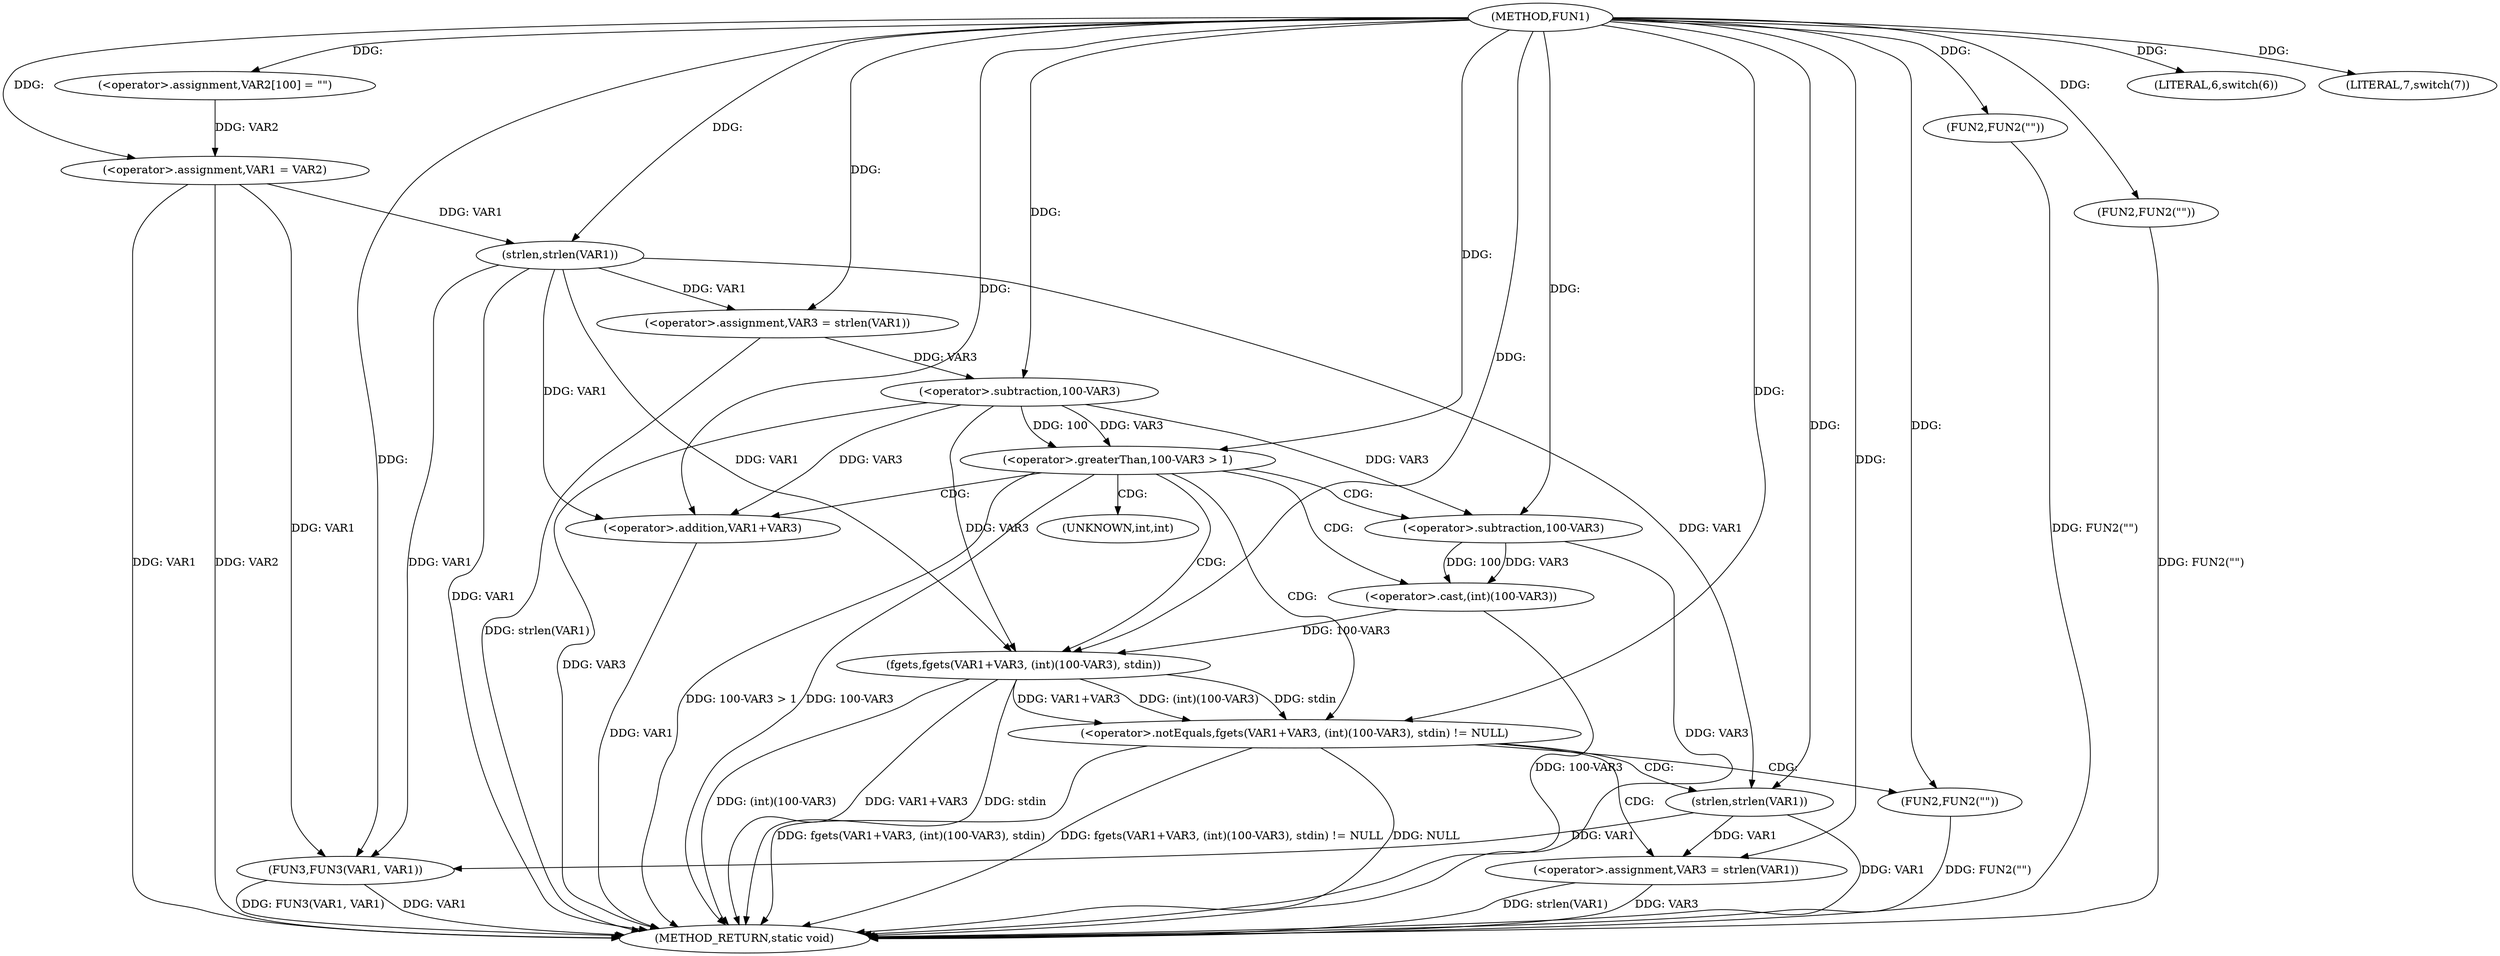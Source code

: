 digraph FUN1 {  
"1000100" [label = "(METHOD,FUN1)" ]
"1000167" [label = "(METHOD_RETURN,static void)" ]
"1000104" [label = "(<operator>.assignment,VAR2[100] = \"\")" ]
"1000107" [label = "(<operator>.assignment,VAR1 = VAR2)" ]
"1000111" [label = "(LITERAL,6,switch(6))" ]
"1000116" [label = "(<operator>.assignment,VAR3 = strlen(VAR1))" ]
"1000118" [label = "(strlen,strlen(VAR1))" ]
"1000121" [label = "(<operator>.greaterThan,100-VAR3 > 1)" ]
"1000122" [label = "(<operator>.subtraction,100-VAR3)" ]
"1000128" [label = "(<operator>.notEquals,fgets(VAR1+VAR3, (int)(100-VAR3), stdin) != NULL)" ]
"1000129" [label = "(fgets,fgets(VAR1+VAR3, (int)(100-VAR3), stdin))" ]
"1000130" [label = "(<operator>.addition,VAR1+VAR3)" ]
"1000133" [label = "(<operator>.cast,(int)(100-VAR3))" ]
"1000135" [label = "(<operator>.subtraction,100-VAR3)" ]
"1000141" [label = "(<operator>.assignment,VAR3 = strlen(VAR1))" ]
"1000143" [label = "(strlen,strlen(VAR1))" ]
"1000148" [label = "(FUN2,FUN2(\"\"))" ]
"1000152" [label = "(FUN2,FUN2(\"\"))" ]
"1000156" [label = "(LITERAL,7,switch(7))" ]
"1000159" [label = "(FUN3,FUN3(VAR1, VAR1))" ]
"1000164" [label = "(FUN2,FUN2(\"\"))" ]
"1000134" [label = "(UNKNOWN,int,int)" ]
  "1000159" -> "1000167"  [ label = "DDG: FUN3(VAR1, VAR1)"] 
  "1000141" -> "1000167"  [ label = "DDG: VAR3"] 
  "1000107" -> "1000167"  [ label = "DDG: VAR1"] 
  "1000159" -> "1000167"  [ label = "DDG: VAR1"] 
  "1000152" -> "1000167"  [ label = "DDG: FUN2(\"\")"] 
  "1000121" -> "1000167"  [ label = "DDG: 100-VAR3 > 1"] 
  "1000148" -> "1000167"  [ label = "DDG: FUN2(\"\")"] 
  "1000116" -> "1000167"  [ label = "DDG: strlen(VAR1)"] 
  "1000129" -> "1000167"  [ label = "DDG: (int)(100-VAR3)"] 
  "1000133" -> "1000167"  [ label = "DDG: 100-VAR3"] 
  "1000118" -> "1000167"  [ label = "DDG: VAR1"] 
  "1000129" -> "1000167"  [ label = "DDG: VAR1+VAR3"] 
  "1000164" -> "1000167"  [ label = "DDG: FUN2(\"\")"] 
  "1000128" -> "1000167"  [ label = "DDG: NULL"] 
  "1000128" -> "1000167"  [ label = "DDG: fgets(VAR1+VAR3, (int)(100-VAR3), stdin)"] 
  "1000143" -> "1000167"  [ label = "DDG: VAR1"] 
  "1000141" -> "1000167"  [ label = "DDG: strlen(VAR1)"] 
  "1000121" -> "1000167"  [ label = "DDG: 100-VAR3"] 
  "1000128" -> "1000167"  [ label = "DDG: fgets(VAR1+VAR3, (int)(100-VAR3), stdin) != NULL"] 
  "1000129" -> "1000167"  [ label = "DDG: stdin"] 
  "1000135" -> "1000167"  [ label = "DDG: VAR3"] 
  "1000107" -> "1000167"  [ label = "DDG: VAR2"] 
  "1000130" -> "1000167"  [ label = "DDG: VAR1"] 
  "1000122" -> "1000167"  [ label = "DDG: VAR3"] 
  "1000100" -> "1000104"  [ label = "DDG: "] 
  "1000104" -> "1000107"  [ label = "DDG: VAR2"] 
  "1000100" -> "1000107"  [ label = "DDG: "] 
  "1000100" -> "1000111"  [ label = "DDG: "] 
  "1000118" -> "1000116"  [ label = "DDG: VAR1"] 
  "1000100" -> "1000116"  [ label = "DDG: "] 
  "1000107" -> "1000118"  [ label = "DDG: VAR1"] 
  "1000100" -> "1000118"  [ label = "DDG: "] 
  "1000122" -> "1000121"  [ label = "DDG: 100"] 
  "1000122" -> "1000121"  [ label = "DDG: VAR3"] 
  "1000100" -> "1000122"  [ label = "DDG: "] 
  "1000116" -> "1000122"  [ label = "DDG: VAR3"] 
  "1000100" -> "1000121"  [ label = "DDG: "] 
  "1000129" -> "1000128"  [ label = "DDG: VAR1+VAR3"] 
  "1000129" -> "1000128"  [ label = "DDG: (int)(100-VAR3)"] 
  "1000129" -> "1000128"  [ label = "DDG: stdin"] 
  "1000118" -> "1000129"  [ label = "DDG: VAR1"] 
  "1000100" -> "1000129"  [ label = "DDG: "] 
  "1000122" -> "1000129"  [ label = "DDG: VAR3"] 
  "1000118" -> "1000130"  [ label = "DDG: VAR1"] 
  "1000100" -> "1000130"  [ label = "DDG: "] 
  "1000122" -> "1000130"  [ label = "DDG: VAR3"] 
  "1000133" -> "1000129"  [ label = "DDG: 100-VAR3"] 
  "1000135" -> "1000133"  [ label = "DDG: 100"] 
  "1000135" -> "1000133"  [ label = "DDG: VAR3"] 
  "1000100" -> "1000135"  [ label = "DDG: "] 
  "1000122" -> "1000135"  [ label = "DDG: VAR3"] 
  "1000100" -> "1000128"  [ label = "DDG: "] 
  "1000143" -> "1000141"  [ label = "DDG: VAR1"] 
  "1000100" -> "1000141"  [ label = "DDG: "] 
  "1000100" -> "1000143"  [ label = "DDG: "] 
  "1000118" -> "1000143"  [ label = "DDG: VAR1"] 
  "1000100" -> "1000148"  [ label = "DDG: "] 
  "1000100" -> "1000152"  [ label = "DDG: "] 
  "1000100" -> "1000156"  [ label = "DDG: "] 
  "1000107" -> "1000159"  [ label = "DDG: VAR1"] 
  "1000143" -> "1000159"  [ label = "DDG: VAR1"] 
  "1000118" -> "1000159"  [ label = "DDG: VAR1"] 
  "1000100" -> "1000159"  [ label = "DDG: "] 
  "1000100" -> "1000164"  [ label = "DDG: "] 
  "1000121" -> "1000128"  [ label = "CDG: "] 
  "1000121" -> "1000129"  [ label = "CDG: "] 
  "1000121" -> "1000130"  [ label = "CDG: "] 
  "1000121" -> "1000135"  [ label = "CDG: "] 
  "1000121" -> "1000133"  [ label = "CDG: "] 
  "1000121" -> "1000134"  [ label = "CDG: "] 
  "1000128" -> "1000143"  [ label = "CDG: "] 
  "1000128" -> "1000141"  [ label = "CDG: "] 
  "1000128" -> "1000148"  [ label = "CDG: "] 
}
